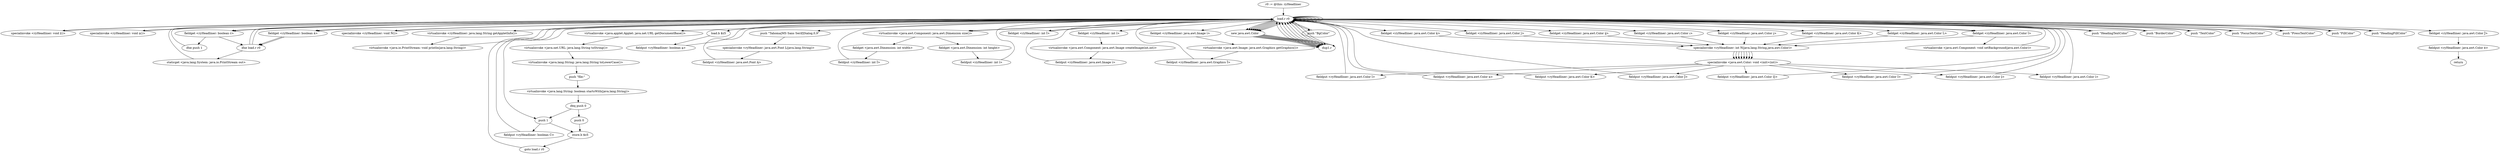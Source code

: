 digraph "" {
    "r0 := @this: ryHeadliner"
    "load.r r0"
    "r0 := @this: ryHeadliner"->"load.r r0";
    "specialinvoke <ryHeadliner: void ļ()>"
    "load.r r0"->"specialinvoke <ryHeadliner: void ļ()>";
    "specialinvoke <ryHeadliner: void ļ()>"->"load.r r0";
    "specialinvoke <ryHeadliner: void ņ()>"
    "load.r r0"->"specialinvoke <ryHeadliner: void ņ()>";
    "specialinvoke <ryHeadliner: void ņ()>"->"load.r r0";
    "fieldget <ryHeadliner: boolean ă>"
    "load.r r0"->"fieldget <ryHeadliner: boolean ă>";
    "ifne load.r r0"
    "fieldget <ryHeadliner: boolean ă>"->"ifne load.r r0";
    "ifne load.r r0"->"load.r r0";
    "specialinvoke <ryHeadliner: void Ň()>"
    "load.r r0"->"specialinvoke <ryHeadliner: void Ň()>";
    "specialinvoke <ryHeadliner: void Ň()>"->"load.r r0";
    "load.r r0"->"fieldget <ryHeadliner: boolean ă>";
    "fieldget <ryHeadliner: boolean ă>"->"ifne load.r r0";
    "staticget <java.lang.System: java.io.PrintStream out>"
    "ifne load.r r0"->"staticget <java.lang.System: java.io.PrintStream out>";
    "staticget <java.lang.System: java.io.PrintStream out>"->"load.r r0";
    "virtualinvoke <ryHeadliner: java.lang.String getAppletInfo()>"
    "load.r r0"->"virtualinvoke <ryHeadliner: java.lang.String getAppletInfo()>";
    "virtualinvoke <java.io.PrintStream: void println(java.lang.String)>"
    "virtualinvoke <ryHeadliner: java.lang.String getAppletInfo()>"->"virtualinvoke <java.io.PrintStream: void println(java.lang.String)>";
    "virtualinvoke <java.io.PrintStream: void println(java.lang.String)>"->"load.r r0";
    "fieldget <ryHeadliner: boolean ć>"
    "load.r r0"->"fieldget <ryHeadliner: boolean ć>";
    "fieldget <ryHeadliner: boolean ć>"->"ifne load.r r0";
    "ifne load.r r0"->"load.r r0";
    "push 1"
    "load.r r0"->"push 1";
    "fieldput <ryHeadliner: boolean Ć>"
    "push 1"->"fieldput <ryHeadliner: boolean Ć>";
    "fieldput <ryHeadliner: boolean Ć>"->"load.r r0";
    "load.r r0"->"fieldget <ryHeadliner: boolean ć>";
    "ifne push 1"
    "fieldget <ryHeadliner: boolean ć>"->"ifne push 1";
    "ifne push 1"->"load.r r0";
    "virtualinvoke <java.applet.Applet: java.net.URL getDocumentBase()>"
    "load.r r0"->"virtualinvoke <java.applet.Applet: java.net.URL getDocumentBase()>";
    "virtualinvoke <java.net.URL: java.lang.String toString()>"
    "virtualinvoke <java.applet.Applet: java.net.URL getDocumentBase()>"->"virtualinvoke <java.net.URL: java.lang.String toString()>";
    "virtualinvoke <java.lang.String: java.lang.String toLowerCase()>"
    "virtualinvoke <java.net.URL: java.lang.String toString()>"->"virtualinvoke <java.lang.String: java.lang.String toLowerCase()>";
    "push \"file:\""
    "virtualinvoke <java.lang.String: java.lang.String toLowerCase()>"->"push \"file:\"";
    "virtualinvoke <java.lang.String: boolean startsWith(java.lang.String)>"
    "push \"file:\""->"virtualinvoke <java.lang.String: boolean startsWith(java.lang.String)>";
    "ifeq push 0"
    "virtualinvoke <java.lang.String: boolean startsWith(java.lang.String)>"->"ifeq push 0";
    "ifeq push 0"->"push 1";
    "store.b $z5"
    "push 1"->"store.b $z5";
    "goto load.r r0"
    "store.b $z5"->"goto load.r r0";
    "goto load.r r0"->"load.r r0";
    "load.b $z5"
    "load.r r0"->"load.b $z5";
    "fieldput <ryHeadliner: boolean ą>"
    "load.b $z5"->"fieldput <ryHeadliner: boolean ą>";
    "fieldput <ryHeadliner: boolean ą>"->"load.r r0";
    "load.r r0"->"load.r r0";
    "push \"Tahoma|MS Sans Serif|Dialog,0,9\""
    "load.r r0"->"push \"Tahoma|MS Sans Serif|Dialog,0,9\"";
    "specialinvoke <ryHeadliner: java.awt.Font Ļ(java.lang.String)>"
    "push \"Tahoma|MS Sans Serif|Dialog,0,9\""->"specialinvoke <ryHeadliner: java.awt.Font Ļ(java.lang.String)>";
    "fieldput <ryHeadliner: java.awt.Font Ą>"
    "specialinvoke <ryHeadliner: java.awt.Font Ļ(java.lang.String)>"->"fieldput <ryHeadliner: java.awt.Font Ą>";
    "fieldput <ryHeadliner: java.awt.Font Ą>"->"load.r r0";
    "load.r r0"->"load.r r0";
    "virtualinvoke <java.awt.Component: java.awt.Dimension size()>"
    "load.r r0"->"virtualinvoke <java.awt.Component: java.awt.Dimension size()>";
    "fieldget <java.awt.Dimension: int width>"
    "virtualinvoke <java.awt.Component: java.awt.Dimension size()>"->"fieldget <java.awt.Dimension: int width>";
    "fieldput <ryHeadliner: int Ī>"
    "fieldget <java.awt.Dimension: int width>"->"fieldput <ryHeadliner: int Ī>";
    "fieldput <ryHeadliner: int Ī>"->"load.r r0";
    "load.r r0"->"load.r r0";
    "load.r r0"->"virtualinvoke <java.awt.Component: java.awt.Dimension size()>";
    "fieldget <java.awt.Dimension: int height>"
    "virtualinvoke <java.awt.Component: java.awt.Dimension size()>"->"fieldget <java.awt.Dimension: int height>";
    "fieldput <ryHeadliner: int ĩ>"
    "fieldget <java.awt.Dimension: int height>"->"fieldput <ryHeadliner: int ĩ>";
    "fieldput <ryHeadliner: int ĩ>"->"load.r r0";
    "load.r r0"->"load.r r0";
    "load.r r0"->"load.r r0";
    "fieldget <ryHeadliner: int Ī>"
    "load.r r0"->"fieldget <ryHeadliner: int Ī>";
    "fieldget <ryHeadliner: int Ī>"->"load.r r0";
    "fieldget <ryHeadliner: int ĩ>"
    "load.r r0"->"fieldget <ryHeadliner: int ĩ>";
    "virtualinvoke <java.awt.Component: java.awt.Image createImage(int,int)>"
    "fieldget <ryHeadliner: int ĩ>"->"virtualinvoke <java.awt.Component: java.awt.Image createImage(int,int)>";
    "fieldput <ryHeadliner: java.awt.Image ī>"
    "virtualinvoke <java.awt.Component: java.awt.Image createImage(int,int)>"->"fieldput <ryHeadliner: java.awt.Image ī>";
    "fieldput <ryHeadliner: java.awt.Image ī>"->"load.r r0";
    "load.r r0"->"load.r r0";
    "fieldget <ryHeadliner: java.awt.Image ī>"
    "load.r r0"->"fieldget <ryHeadliner: java.awt.Image ī>";
    "virtualinvoke <java.awt.Image: java.awt.Graphics getGraphics()>"
    "fieldget <ryHeadliner: java.awt.Image ī>"->"virtualinvoke <java.awt.Image: java.awt.Graphics getGraphics()>";
    "fieldput <ryHeadliner: java.awt.Graphics Ĭ>"
    "virtualinvoke <java.awt.Image: java.awt.Graphics getGraphics()>"->"fieldput <ryHeadliner: java.awt.Graphics Ĭ>";
    "fieldput <ryHeadliner: java.awt.Graphics Ĭ>"->"load.r r0";
    "new java.awt.Color"
    "load.r r0"->"new java.awt.Color";
    "dup1.r"
    "new java.awt.Color"->"dup1.r";
    "dup1.r"->"load.r r0";
    "push \"BgColor\""
    "load.r r0"->"push \"BgColor\"";
    "push \"BgColor\""->"load.r r0";
    "fieldget <ryHeadliner: java.awt.Color Ĺ>"
    "load.r r0"->"fieldget <ryHeadliner: java.awt.Color Ĺ>";
    "specialinvoke <ryHeadliner: int Ń(java.lang.String,java.awt.Color)>"
    "fieldget <ryHeadliner: java.awt.Color Ĺ>"->"specialinvoke <ryHeadliner: int Ń(java.lang.String,java.awt.Color)>";
    "specialinvoke <java.awt.Color: void <init>(int)>"
    "specialinvoke <ryHeadliner: int Ń(java.lang.String,java.awt.Color)>"->"specialinvoke <java.awt.Color: void <init>(int)>";
    "fieldput <ryHeadliner: java.awt.Color ĺ>"
    "specialinvoke <java.awt.Color: void <init>(int)>"->"fieldput <ryHeadliner: java.awt.Color ĺ>";
    "fieldput <ryHeadliner: java.awt.Color ĺ>"->"load.r r0";
    "load.r r0"->"new java.awt.Color";
    "new java.awt.Color"->"dup1.r";
    "dup1.r"->"load.r r0";
    "push \"HeadingTextColor\""
    "load.r r0"->"push \"HeadingTextColor\"";
    "push \"HeadingTextColor\""->"load.r r0";
    "fieldget <ryHeadliner: java.awt.Color ķ>"
    "load.r r0"->"fieldget <ryHeadliner: java.awt.Color ķ>";
    "fieldget <ryHeadliner: java.awt.Color ķ>"->"specialinvoke <ryHeadliner: int Ń(java.lang.String,java.awt.Color)>";
    "specialinvoke <ryHeadliner: int Ń(java.lang.String,java.awt.Color)>"->"specialinvoke <java.awt.Color: void <init>(int)>";
    "fieldput <ryHeadliner: java.awt.Color ĸ>"
    "specialinvoke <java.awt.Color: void <init>(int)>"->"fieldput <ryHeadliner: java.awt.Color ĸ>";
    "fieldput <ryHeadliner: java.awt.Color ĸ>"->"load.r r0";
    "load.r r0"->"new java.awt.Color";
    "new java.awt.Color"->"dup1.r";
    "dup1.r"->"load.r r0";
    "push \"BorderColor\""
    "load.r r0"->"push \"BorderColor\"";
    "push \"BorderColor\""->"load.r r0";
    "fieldget <ryHeadliner: java.awt.Color ĵ>"
    "load.r r0"->"fieldget <ryHeadliner: java.awt.Color ĵ>";
    "fieldget <ryHeadliner: java.awt.Color ĵ>"->"specialinvoke <ryHeadliner: int Ń(java.lang.String,java.awt.Color)>";
    "specialinvoke <ryHeadliner: int Ń(java.lang.String,java.awt.Color)>"->"specialinvoke <java.awt.Color: void <init>(int)>";
    "fieldput <ryHeadliner: java.awt.Color Ķ>"
    "specialinvoke <java.awt.Color: void <init>(int)>"->"fieldput <ryHeadliner: java.awt.Color Ķ>";
    "fieldput <ryHeadliner: java.awt.Color Ķ>"->"load.r r0";
    "load.r r0"->"new java.awt.Color";
    "new java.awt.Color"->"dup1.r";
    "dup1.r"->"load.r r0";
    "push \"TextColor\""
    "load.r r0"->"push \"TextColor\"";
    "push \"TextColor\""->"load.r r0";
    "fieldget <ryHeadliner: java.awt.Color ĳ>"
    "load.r r0"->"fieldget <ryHeadliner: java.awt.Color ĳ>";
    "fieldget <ryHeadliner: java.awt.Color ĳ>"->"specialinvoke <ryHeadliner: int Ń(java.lang.String,java.awt.Color)>";
    "specialinvoke <ryHeadliner: int Ń(java.lang.String,java.awt.Color)>"->"specialinvoke <java.awt.Color: void <init>(int)>";
    "fieldput <ryHeadliner: java.awt.Color Ĵ>"
    "specialinvoke <java.awt.Color: void <init>(int)>"->"fieldput <ryHeadliner: java.awt.Color Ĵ>";
    "fieldput <ryHeadliner: java.awt.Color Ĵ>"->"load.r r0";
    "load.r r0"->"new java.awt.Color";
    "new java.awt.Color"->"dup1.r";
    "dup1.r"->"load.r r0";
    "push \"FocusTextColor\""
    "load.r r0"->"push \"FocusTextColor\"";
    "push \"FocusTextColor\""->"load.r r0";
    "fieldget <ryHeadliner: java.awt.Color ı>"
    "load.r r0"->"fieldget <ryHeadliner: java.awt.Color ı>";
    "fieldget <ryHeadliner: java.awt.Color ı>"->"specialinvoke <ryHeadliner: int Ń(java.lang.String,java.awt.Color)>";
    "specialinvoke <ryHeadliner: int Ń(java.lang.String,java.awt.Color)>"->"specialinvoke <java.awt.Color: void <init>(int)>";
    "fieldput <ryHeadliner: java.awt.Color Ĳ>"
    "specialinvoke <java.awt.Color: void <init>(int)>"->"fieldput <ryHeadliner: java.awt.Color Ĳ>";
    "fieldput <ryHeadliner: java.awt.Color Ĳ>"->"load.r r0";
    "load.r r0"->"new java.awt.Color";
    "new java.awt.Color"->"dup1.r";
    "dup1.r"->"load.r r0";
    "push \"PressTextColor\""
    "load.r r0"->"push \"PressTextColor\"";
    "push \"PressTextColor\""->"load.r r0";
    "fieldget <ryHeadliner: java.awt.Color į>"
    "load.r r0"->"fieldget <ryHeadliner: java.awt.Color į>";
    "fieldget <ryHeadliner: java.awt.Color į>"->"specialinvoke <ryHeadliner: int Ń(java.lang.String,java.awt.Color)>";
    "specialinvoke <ryHeadliner: int Ń(java.lang.String,java.awt.Color)>"->"specialinvoke <java.awt.Color: void <init>(int)>";
    "fieldput <ryHeadliner: java.awt.Color İ>"
    "specialinvoke <java.awt.Color: void <init>(int)>"->"fieldput <ryHeadliner: java.awt.Color İ>";
    "fieldput <ryHeadliner: java.awt.Color İ>"->"load.r r0";
    "load.r r0"->"new java.awt.Color";
    "new java.awt.Color"->"dup1.r";
    "dup1.r"->"load.r r0";
    "push \"FillColor\""
    "load.r r0"->"push \"FillColor\"";
    "push \"FillColor\""->"load.r r0";
    "fieldget <ryHeadliner: java.awt.Color ĺ>"
    "load.r r0"->"fieldget <ryHeadliner: java.awt.Color ĺ>";
    "fieldget <ryHeadliner: java.awt.Color ĺ>"->"specialinvoke <ryHeadliner: int Ń(java.lang.String,java.awt.Color)>";
    "specialinvoke <ryHeadliner: int Ń(java.lang.String,java.awt.Color)>"->"specialinvoke <java.awt.Color: void <init>(int)>";
    "fieldput <ryHeadliner: java.awt.Color Į>"
    "specialinvoke <java.awt.Color: void <init>(int)>"->"fieldput <ryHeadliner: java.awt.Color Į>";
    "fieldput <ryHeadliner: java.awt.Color Į>"->"load.r r0";
    "load.r r0"->"new java.awt.Color";
    "new java.awt.Color"->"dup1.r";
    "dup1.r"->"load.r r0";
    "push \"HeadingFillColor\""
    "load.r r0"->"push \"HeadingFillColor\"";
    "push \"HeadingFillColor\""->"load.r r0";
    "fieldget <ryHeadliner: java.awt.Color Ķ>"
    "load.r r0"->"fieldget <ryHeadliner: java.awt.Color Ķ>";
    "fieldget <ryHeadliner: java.awt.Color Ķ>"->"specialinvoke <ryHeadliner: int Ń(java.lang.String,java.awt.Color)>";
    "specialinvoke <ryHeadliner: int Ń(java.lang.String,java.awt.Color)>"->"specialinvoke <java.awt.Color: void <init>(int)>";
    "fieldput <ryHeadliner: java.awt.Color ĭ>"
    "specialinvoke <java.awt.Color: void <init>(int)>"->"fieldput <ryHeadliner: java.awt.Color ĭ>";
    "fieldput <ryHeadliner: java.awt.Color ĭ>"->"load.r r0";
    "load.r r0"->"load.r r0";
    "load.r r0"->"fieldget <ryHeadliner: java.awt.Color ĺ>";
    "virtualinvoke <java.awt.Component: void setBackground(java.awt.Color)>"
    "fieldget <ryHeadliner: java.awt.Color ĺ>"->"virtualinvoke <java.awt.Component: void setBackground(java.awt.Color)>";
    "virtualinvoke <java.awt.Component: void setBackground(java.awt.Color)>"->"load.r r0";
    "load.r r0"->"load.r r0";
    "fieldget <ryHeadliner: java.awt.Color Ĵ>"
    "load.r r0"->"fieldget <ryHeadliner: java.awt.Color Ĵ>";
    "fieldput <ryHeadliner: java.awt.Color ē>"
    "fieldget <ryHeadliner: java.awt.Color Ĵ>"->"fieldput <ryHeadliner: java.awt.Color ē>";
    "return"
    "fieldput <ryHeadliner: java.awt.Color ē>"->"return";
    "push 0"
    "ifeq push 0"->"push 0";
    "push 0"->"store.b $z5";
}
